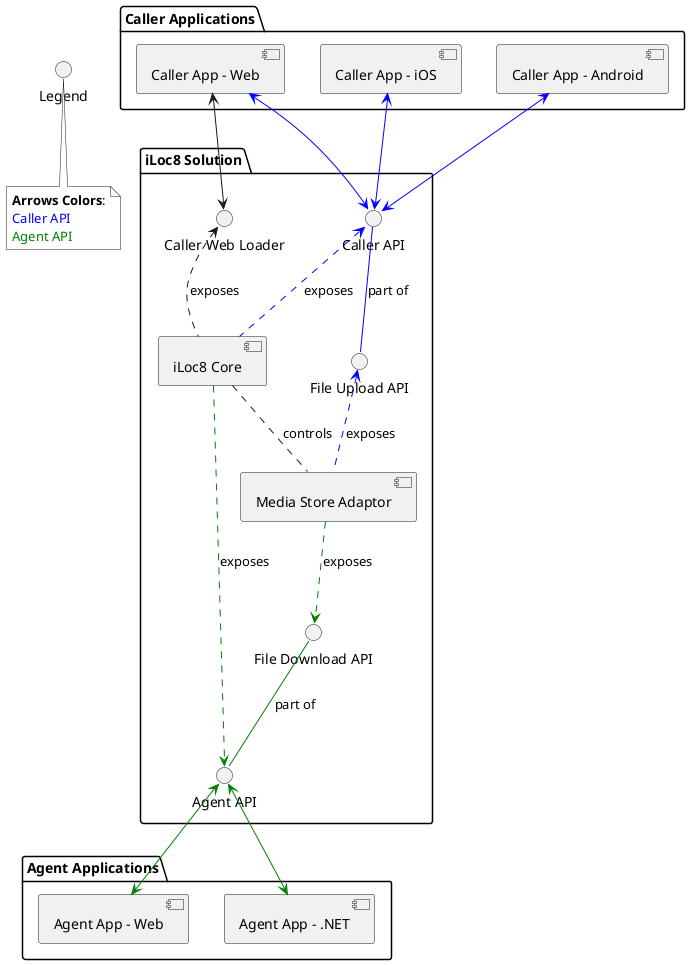@startuml

package "Caller Applications" {
	[Caller App - Web] as CallerWeb
	[Caller App - iOS] as CalleriOS
	[Caller App - Android] as CallerAndroid
}

package "iLoc8 Solution" {
	() "Caller API" as APICaller
	() "Caller Web Loader" as APICallerWebLoader
	() "File Upload API" as APIUpload
	[iLoc8 Core] as Core
	[Media Store Adaptor] as AdMedia
	() "File Download API" as APIDownload
	() "Agent API" as APIAgent
}

package "Agent Applications" {
	[Agent App - Web] as AgentWeb
	[Agent App - .NET] as AgentDOTNET
}

() "Legend" as NoteHook
note bottom of NoteHook #White
	**Arrows Colors**:
	<color:Blue>Caller API
	<color:Green>Agent API
end note

CalleriOS <--> APICaller #Blue
CallerAndroid <--> APICaller #Blue
CallerWeb <--> APICaller #Blue

CallerWeb <--> APICallerWebLoader
APICallerWebLoader <.. Core: exposes

APICaller <.. Core #Blue: exposes

APICaller -- APIUpload #Blue: part of
APIUpload <.. AdMedia #Blue: exposes

AdMedia ..> APIDownload #Green: exposes
APIDownload -- APIAgent #Green: part of

Core ..> APIAgent #Green: exposes

Core .. AdMedia: controls

APIAgent <--> AgentDOTNET #Green
APIAgent <--> AgentWeb #Green

@enduml